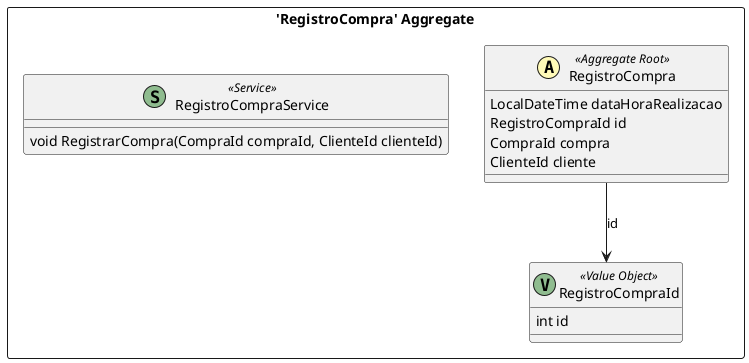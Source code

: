 @startuml

skinparam componentStyle uml2

package "'RegistroCompra' Aggregate" <<Rectangle>> {
	class RegistroCompra <<(A,#fffab8) Aggregate Root>> {
		LocalDateTime dataHoraRealizacao
		RegistroCompraId id
		CompraId compra
		ClienteId cliente
	}
	class RegistroCompraId <<(V,DarkSeaGreen) Value Object>> {
		int id
	}
	class RegistroCompraService <<(S,DarkSeaGreen) Service>> {
		void RegistrarCompra(CompraId compraId, ClienteId clienteId)
	}
}
RegistroCompra --> RegistroCompraId : id


@enduml
